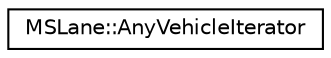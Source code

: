 digraph "Graphical Class Hierarchy"
{
  edge [fontname="Helvetica",fontsize="10",labelfontname="Helvetica",labelfontsize="10"];
  node [fontname="Helvetica",fontsize="10",shape=record];
  rankdir="LR";
  Node0 [label="MSLane::AnyVehicleIterator",height=0.2,width=0.4,color="black", fillcolor="white", style="filled",URL="$d4/d2d/class_m_s_lane_1_1_any_vehicle_iterator.html",tooltip="AnyVehicleIterator is a structure, which manages the iteration through all vehicles on the lane..."];
}
